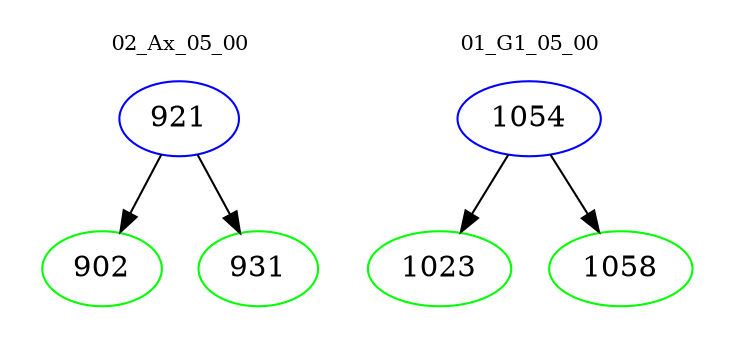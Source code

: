 digraph{
subgraph cluster_0 {
color = white
label = "02_Ax_05_00";
fontsize=10;
T0_921 [label="921", color="blue"]
T0_921 -> T0_902 [color="black"]
T0_902 [label="902", color="green"]
T0_921 -> T0_931 [color="black"]
T0_931 [label="931", color="green"]
}
subgraph cluster_1 {
color = white
label = "01_G1_05_00";
fontsize=10;
T1_1054 [label="1054", color="blue"]
T1_1054 -> T1_1023 [color="black"]
T1_1023 [label="1023", color="green"]
T1_1054 -> T1_1058 [color="black"]
T1_1058 [label="1058", color="green"]
}
}

